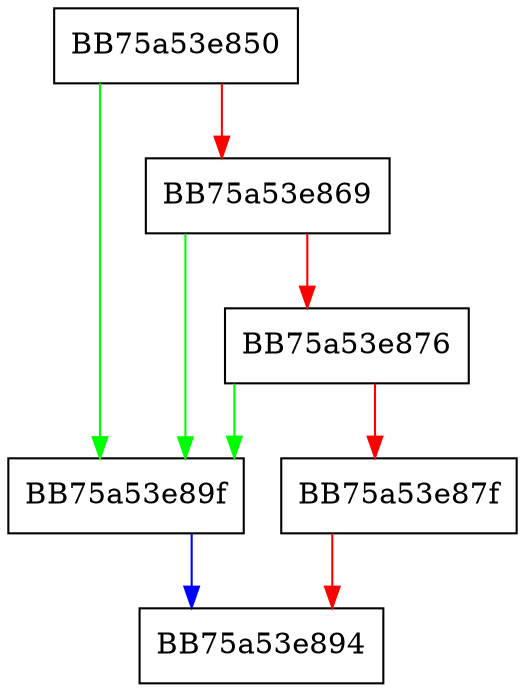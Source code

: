 digraph Write {
  node [shape="box"];
  graph [splines=ortho];
  BB75a53e850 -> BB75a53e89f [color="green"];
  BB75a53e850 -> BB75a53e869 [color="red"];
  BB75a53e869 -> BB75a53e89f [color="green"];
  BB75a53e869 -> BB75a53e876 [color="red"];
  BB75a53e876 -> BB75a53e89f [color="green"];
  BB75a53e876 -> BB75a53e87f [color="red"];
  BB75a53e87f -> BB75a53e894 [color="red"];
  BB75a53e89f -> BB75a53e894 [color="blue"];
}